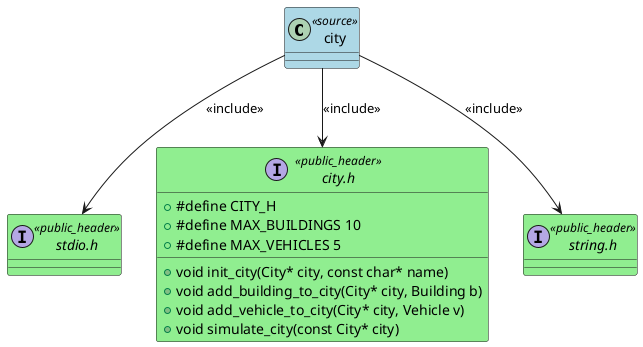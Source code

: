 @startuml CLS: city

class "city" as CITY_C <<source>> #LightBlue
{
}

interface "stdio.h" as STDIO_H <<public_header>> #LightGreen
{
}

CITY_C --> STDIO_H : <<include>>

interface "city.h" as CITY_H <<public_header>> #LightGreen
{
    + #define CITY_H
    + #define MAX_BUILDINGS 10
    + #define MAX_VEHICLES 5
    + void init_city(City* city, const char* name)
    + void add_building_to_city(City* city, Building b)
    + void add_vehicle_to_city(City* city, Vehicle v)
    + void simulate_city(const City* city)
}

CITY_C --> CITY_H : <<include>>

interface "string.h" as STRING_H <<public_header>> #LightGreen
{
}

CITY_C --> STRING_H : <<include>>


@enduml
